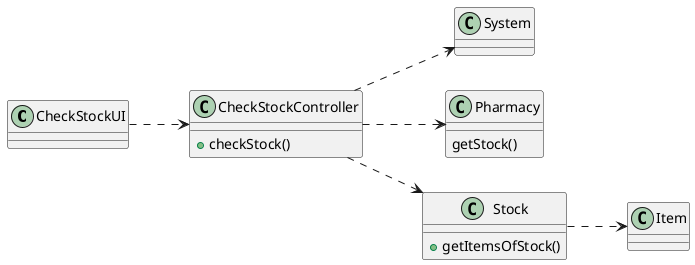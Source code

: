 @startuml

left to right direction

class CheckStockUI {
}

class CheckStockController {
    +checkStock()
}

class System {

}

class Pharmacy {
    getStock()
}

class Stock {
    +getItemsOfStock()
}

class Item {

}

CheckStockUI ..> CheckStockController
CheckStockController ..> System
CheckStockController ..> Pharmacy
CheckStockController ..> Stock
Stock ..> Item

@enduml
